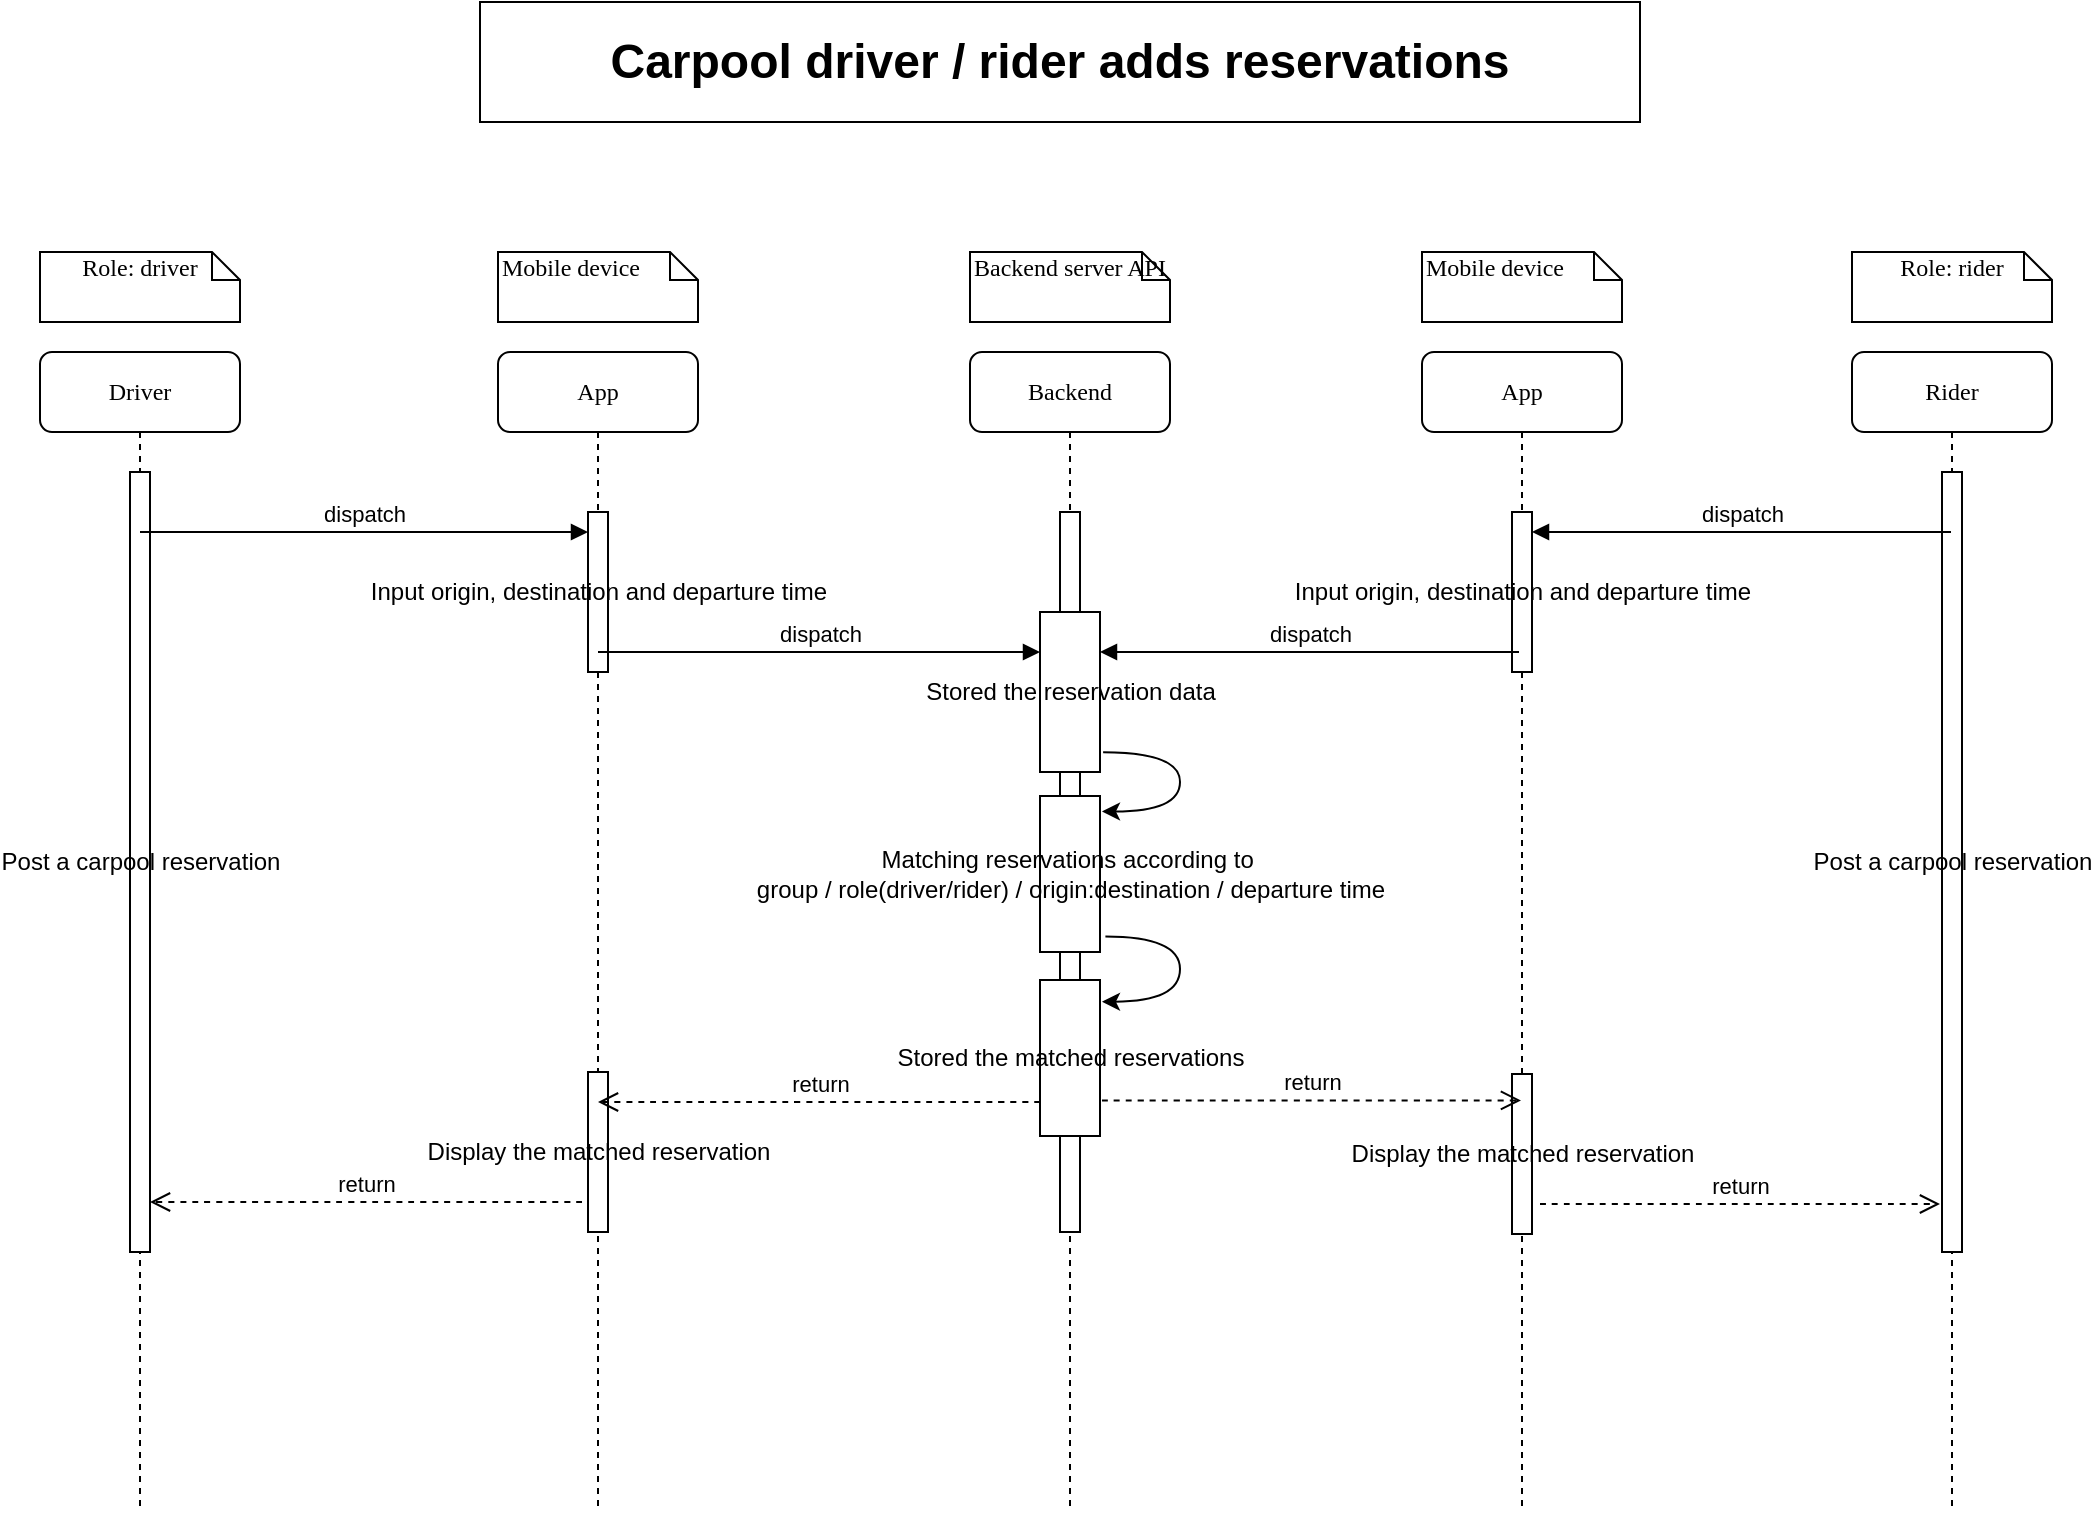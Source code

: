 <mxfile version="16.0.0" type="github">
  <diagram name="Driver / Rider add a reservation" id="13e1069c-82ec-6db2-03f1-153e76fe0fe0">
    <mxGraphModel dx="1697" dy="893" grid="1" gridSize="10" guides="1" tooltips="1" connect="1" arrows="1" fold="1" page="1" pageScale="1" pageWidth="1100" pageHeight="850" background="none" math="0" shadow="0">
      <root>
        <mxCell id="0" />
        <mxCell id="1" parent="0" />
        <mxCell id="7baba1c4bc27f4b0-2" value="App" style="shape=umlLifeline;perimeter=lifelinePerimeter;whiteSpace=wrap;html=1;container=1;collapsible=0;recursiveResize=0;outlineConnect=0;rounded=1;shadow=0;comic=0;labelBackgroundColor=none;strokeWidth=1;fontFamily=Verdana;fontSize=12;align=center;" parent="1" vertex="1">
          <mxGeometry x="269" y="215" width="100" height="580" as="geometry" />
        </mxCell>
        <mxCell id="ioOuB3QETvJVTPiwHxYU-3" value="Input origin, destination and departure time" style="html=1;points=[];perimeter=orthogonalPerimeter;" vertex="1" parent="7baba1c4bc27f4b0-2">
          <mxGeometry x="45" y="80" width="10" height="80" as="geometry" />
        </mxCell>
        <mxCell id="ioOuB3QETvJVTPiwHxYU-20" value="Display the matched reservation" style="html=1;points=[];perimeter=orthogonalPerimeter;" vertex="1" parent="7baba1c4bc27f4b0-2">
          <mxGeometry x="45" y="360" width="10" height="80" as="geometry" />
        </mxCell>
        <mxCell id="7baba1c4bc27f4b0-3" value="Backend" style="shape=umlLifeline;perimeter=lifelinePerimeter;whiteSpace=wrap;html=1;container=1;collapsible=0;recursiveResize=0;outlineConnect=0;rounded=1;shadow=0;comic=0;labelBackgroundColor=none;strokeWidth=1;fontFamily=Verdana;fontSize=12;align=center;" parent="1" vertex="1">
          <mxGeometry x="505" y="215" width="100" height="580" as="geometry" />
        </mxCell>
        <mxCell id="ioOuB3QETvJVTPiwHxYU-7" value="" style="html=1;points=[];perimeter=orthogonalPerimeter;" vertex="1" parent="7baba1c4bc27f4b0-3">
          <mxGeometry x="45" y="80" width="10" height="360" as="geometry" />
        </mxCell>
        <mxCell id="ioOuB3QETvJVTPiwHxYU-9" value="Stored the reservation data" style="html=1;points=[];perimeter=orthogonalPerimeter;" vertex="1" parent="7baba1c4bc27f4b0-3">
          <mxGeometry x="35" y="130" width="30" height="80" as="geometry" />
        </mxCell>
        <mxCell id="ioOuB3QETvJVTPiwHxYU-11" value="dispatch" style="html=1;verticalAlign=bottom;endArrow=block;rounded=0;" edge="1" parent="7baba1c4bc27f4b0-3" source="7baba1c4bc27f4b0-2">
          <mxGeometry width="80" relative="1" as="geometry">
            <mxPoint x="-189" y="150" as="sourcePoint" />
            <mxPoint x="35" y="150" as="targetPoint" />
          </mxGeometry>
        </mxCell>
        <mxCell id="ioOuB3QETvJVTPiwHxYU-12" value="Matching reservations according to&amp;nbsp;&lt;br&gt;group / role(driver/rider) / origin:destination / departure time" style="html=1;points=[];perimeter=orthogonalPerimeter;" vertex="1" parent="7baba1c4bc27f4b0-3">
          <mxGeometry x="35" y="222" width="30" height="78" as="geometry" />
        </mxCell>
        <mxCell id="ioOuB3QETvJVTPiwHxYU-18" value="" style="edgeStyle=elbowEdgeStyle;elbow=vertical;endArrow=classic;html=1;rounded=0;curved=1;entryX=1.033;entryY=0.099;entryDx=0;entryDy=0;entryPerimeter=0;exitX=1.052;exitY=0.877;exitDx=0;exitDy=0;exitPerimeter=0;" edge="1" parent="7baba1c4bc27f4b0-3" source="ioOuB3QETvJVTPiwHxYU-9" target="ioOuB3QETvJVTPiwHxYU-12">
          <mxGeometry width="50" height="50" relative="1" as="geometry">
            <mxPoint x="75" y="190" as="sourcePoint" />
            <mxPoint x="205" y="210" as="targetPoint" />
            <Array as="points">
              <mxPoint x="105" y="215" />
            </Array>
          </mxGeometry>
        </mxCell>
        <mxCell id="ioOuB3QETvJVTPiwHxYU-25" value="Stored the matched reservations" style="html=1;points=[];perimeter=orthogonalPerimeter;" vertex="1" parent="7baba1c4bc27f4b0-3">
          <mxGeometry x="35" y="314" width="30" height="78" as="geometry" />
        </mxCell>
        <mxCell id="ioOuB3QETvJVTPiwHxYU-26" value="" style="edgeStyle=elbowEdgeStyle;elbow=vertical;endArrow=classic;html=1;rounded=0;curved=1;exitX=1.09;exitY=0.901;exitDx=0;exitDy=0;exitPerimeter=0;entryX=1.033;entryY=0.139;entryDx=0;entryDy=0;entryPerimeter=0;" edge="1" parent="7baba1c4bc27f4b0-3" source="ioOuB3QETvJVTPiwHxYU-12" target="ioOuB3QETvJVTPiwHxYU-25">
          <mxGeometry width="50" height="50" relative="1" as="geometry">
            <mxPoint x="76.56" y="210.16" as="sourcePoint" />
            <mxPoint x="135" y="475" as="targetPoint" />
            <Array as="points">
              <mxPoint x="105" y="305" />
            </Array>
          </mxGeometry>
        </mxCell>
        <mxCell id="7baba1c4bc27f4b0-4" value="App" style="shape=umlLifeline;perimeter=lifelinePerimeter;whiteSpace=wrap;html=1;container=1;collapsible=0;recursiveResize=0;outlineConnect=0;rounded=1;shadow=0;comic=0;labelBackgroundColor=none;strokeWidth=1;fontFamily=Verdana;fontSize=12;align=center;" parent="1" vertex="1">
          <mxGeometry x="731" y="215" width="100" height="580" as="geometry" />
        </mxCell>
        <mxCell id="ioOuB3QETvJVTPiwHxYU-5" value="Input origin, destination and departure time" style="html=1;points=[];perimeter=orthogonalPerimeter;" vertex="1" parent="7baba1c4bc27f4b0-4">
          <mxGeometry x="45" y="80" width="10" height="80" as="geometry" />
        </mxCell>
        <mxCell id="ioOuB3QETvJVTPiwHxYU-19" value="Display the matched reservation" style="html=1;points=[];perimeter=orthogonalPerimeter;" vertex="1" parent="7baba1c4bc27f4b0-4">
          <mxGeometry x="45" y="361" width="10" height="80" as="geometry" />
        </mxCell>
        <mxCell id="7baba1c4bc27f4b0-5" value="Rider" style="shape=umlLifeline;perimeter=lifelinePerimeter;whiteSpace=wrap;html=1;container=1;collapsible=0;recursiveResize=0;outlineConnect=0;rounded=1;shadow=0;comic=0;labelBackgroundColor=none;strokeWidth=1;fontFamily=Verdana;fontSize=12;align=center;" parent="1" vertex="1">
          <mxGeometry x="946" y="215" width="100" height="580" as="geometry" />
        </mxCell>
        <mxCell id="ioOuB3QETvJVTPiwHxYU-4" value="Post a carpool reservation" style="html=1;points=[];perimeter=orthogonalPerimeter;" vertex="1" parent="7baba1c4bc27f4b0-5">
          <mxGeometry x="45" y="60" width="10" height="390" as="geometry" />
        </mxCell>
        <mxCell id="7baba1c4bc27f4b0-8" value="Driver" style="shape=umlLifeline;perimeter=lifelinePerimeter;whiteSpace=wrap;html=1;container=1;collapsible=0;recursiveResize=0;outlineConnect=0;rounded=1;shadow=0;comic=0;labelBackgroundColor=none;strokeWidth=1;fontFamily=Verdana;fontSize=12;align=center;" parent="1" vertex="1">
          <mxGeometry x="40" y="215" width="100" height="580" as="geometry" />
        </mxCell>
        <mxCell id="ioOuB3QETvJVTPiwHxYU-1" value="Post a carpool reservation" style="html=1;points=[];perimeter=orthogonalPerimeter;" vertex="1" parent="7baba1c4bc27f4b0-8">
          <mxGeometry x="45" y="60" width="10" height="390" as="geometry" />
        </mxCell>
        <mxCell id="ioOuB3QETvJVTPiwHxYU-2" value="dispatch" style="html=1;verticalAlign=bottom;endArrow=block;rounded=0;" edge="1" parent="7baba1c4bc27f4b0-8" target="ioOuB3QETvJVTPiwHxYU-3">
          <mxGeometry width="80" relative="1" as="geometry">
            <mxPoint x="50" y="90" as="sourcePoint" />
            <mxPoint x="130" y="90" as="targetPoint" />
          </mxGeometry>
        </mxCell>
        <mxCell id="7baba1c4bc27f4b0-40" value="Role: driver" style="shape=note;whiteSpace=wrap;html=1;size=14;verticalAlign=top;align=center;spacingTop=-6;rounded=0;shadow=0;comic=0;labelBackgroundColor=none;strokeWidth=1;fontFamily=Verdana;fontSize=12" parent="1" vertex="1">
          <mxGeometry x="40" y="165" width="100" height="35" as="geometry" />
        </mxCell>
        <mxCell id="7baba1c4bc27f4b0-41" value="Mobile device" style="shape=note;whiteSpace=wrap;html=1;size=14;verticalAlign=top;align=left;spacingTop=-6;rounded=0;shadow=0;comic=0;labelBackgroundColor=none;strokeWidth=1;fontFamily=Verdana;fontSize=12" parent="1" vertex="1">
          <mxGeometry x="269" y="165" width="100" height="35" as="geometry" />
        </mxCell>
        <mxCell id="7baba1c4bc27f4b0-42" value="Backend server API" style="shape=note;whiteSpace=wrap;html=1;size=14;verticalAlign=top;align=center;spacingTop=-6;rounded=0;shadow=0;comic=0;labelBackgroundColor=none;strokeWidth=1;fontFamily=Verdana;fontSize=12" parent="1" vertex="1">
          <mxGeometry x="505" y="165" width="100" height="35" as="geometry" />
        </mxCell>
        <mxCell id="7baba1c4bc27f4b0-43" value="Mobile device" style="shape=note;whiteSpace=wrap;html=1;size=14;verticalAlign=top;align=left;spacingTop=-6;rounded=0;shadow=0;comic=0;labelBackgroundColor=none;strokeWidth=1;fontFamily=Verdana;fontSize=12" parent="1" vertex="1">
          <mxGeometry x="731" y="165" width="100" height="35" as="geometry" />
        </mxCell>
        <mxCell id="7baba1c4bc27f4b0-44" value="Role: rider" style="shape=note;whiteSpace=wrap;html=1;size=14;verticalAlign=top;align=center;spacingTop=-6;rounded=0;shadow=0;comic=0;labelBackgroundColor=none;strokeWidth=1;fontFamily=Verdana;fontSize=12" parent="1" vertex="1">
          <mxGeometry x="946" y="165" width="100" height="35" as="geometry" />
        </mxCell>
        <mxCell id="ioOuB3QETvJVTPiwHxYU-6" value="dispatch" style="html=1;verticalAlign=bottom;endArrow=block;rounded=0;" edge="1" parent="1">
          <mxGeometry width="80" relative="1" as="geometry">
            <mxPoint x="995.5" y="305" as="sourcePoint" />
            <mxPoint x="786" y="305" as="targetPoint" />
          </mxGeometry>
        </mxCell>
        <mxCell id="ioOuB3QETvJVTPiwHxYU-10" value="dispatch" style="html=1;verticalAlign=bottom;endArrow=block;rounded=0;" edge="1" parent="1">
          <mxGeometry width="80" relative="1" as="geometry">
            <mxPoint x="779.5" y="365" as="sourcePoint" />
            <mxPoint x="570" y="365" as="targetPoint" />
          </mxGeometry>
        </mxCell>
        <mxCell id="ioOuB3QETvJVTPiwHxYU-21" value="return" style="html=1;verticalAlign=bottom;endArrow=open;dashed=1;endSize=8;rounded=0;curved=1;" edge="1" parent="1">
          <mxGeometry relative="1" as="geometry">
            <mxPoint x="540" y="590" as="sourcePoint" />
            <mxPoint x="319" y="590" as="targetPoint" />
          </mxGeometry>
        </mxCell>
        <mxCell id="ioOuB3QETvJVTPiwHxYU-22" value="return" style="html=1;verticalAlign=bottom;endArrow=open;dashed=1;endSize=8;rounded=0;curved=1;exitX=1.033;exitY=0.785;exitDx=0;exitDy=0;exitPerimeter=0;" edge="1" parent="1">
          <mxGeometry relative="1" as="geometry">
            <mxPoint x="570.99" y="589.2" as="sourcePoint" />
            <mxPoint x="780.5" y="589.2" as="targetPoint" />
          </mxGeometry>
        </mxCell>
        <mxCell id="ioOuB3QETvJVTPiwHxYU-23" value="return" style="html=1;verticalAlign=bottom;endArrow=open;dashed=1;endSize=8;rounded=0;curved=1;exitX=1.033;exitY=0.785;exitDx=0;exitDy=0;exitPerimeter=0;" edge="1" parent="1">
          <mxGeometry relative="1" as="geometry">
            <mxPoint x="790.0" y="641.0" as="sourcePoint" />
            <mxPoint x="990" y="641" as="targetPoint" />
          </mxGeometry>
        </mxCell>
        <mxCell id="ioOuB3QETvJVTPiwHxYU-24" value="return" style="html=1;verticalAlign=bottom;endArrow=open;dashed=1;endSize=8;rounded=0;curved=1;" edge="1" parent="1">
          <mxGeometry relative="1" as="geometry">
            <mxPoint x="311" y="640" as="sourcePoint" />
            <mxPoint x="95" y="640" as="targetPoint" />
          </mxGeometry>
        </mxCell>
        <mxCell id="ioOuB3QETvJVTPiwHxYU-28" value="&lt;h1&gt;&lt;b&gt;Carpool driver / rider adds reservations&lt;/b&gt;&lt;/h1&gt;" style="rounded=0;whiteSpace=wrap;html=1;" vertex="1" parent="1">
          <mxGeometry x="260" y="40" width="580" height="60" as="geometry" />
        </mxCell>
      </root>
    </mxGraphModel>
  </diagram>
</mxfile>
